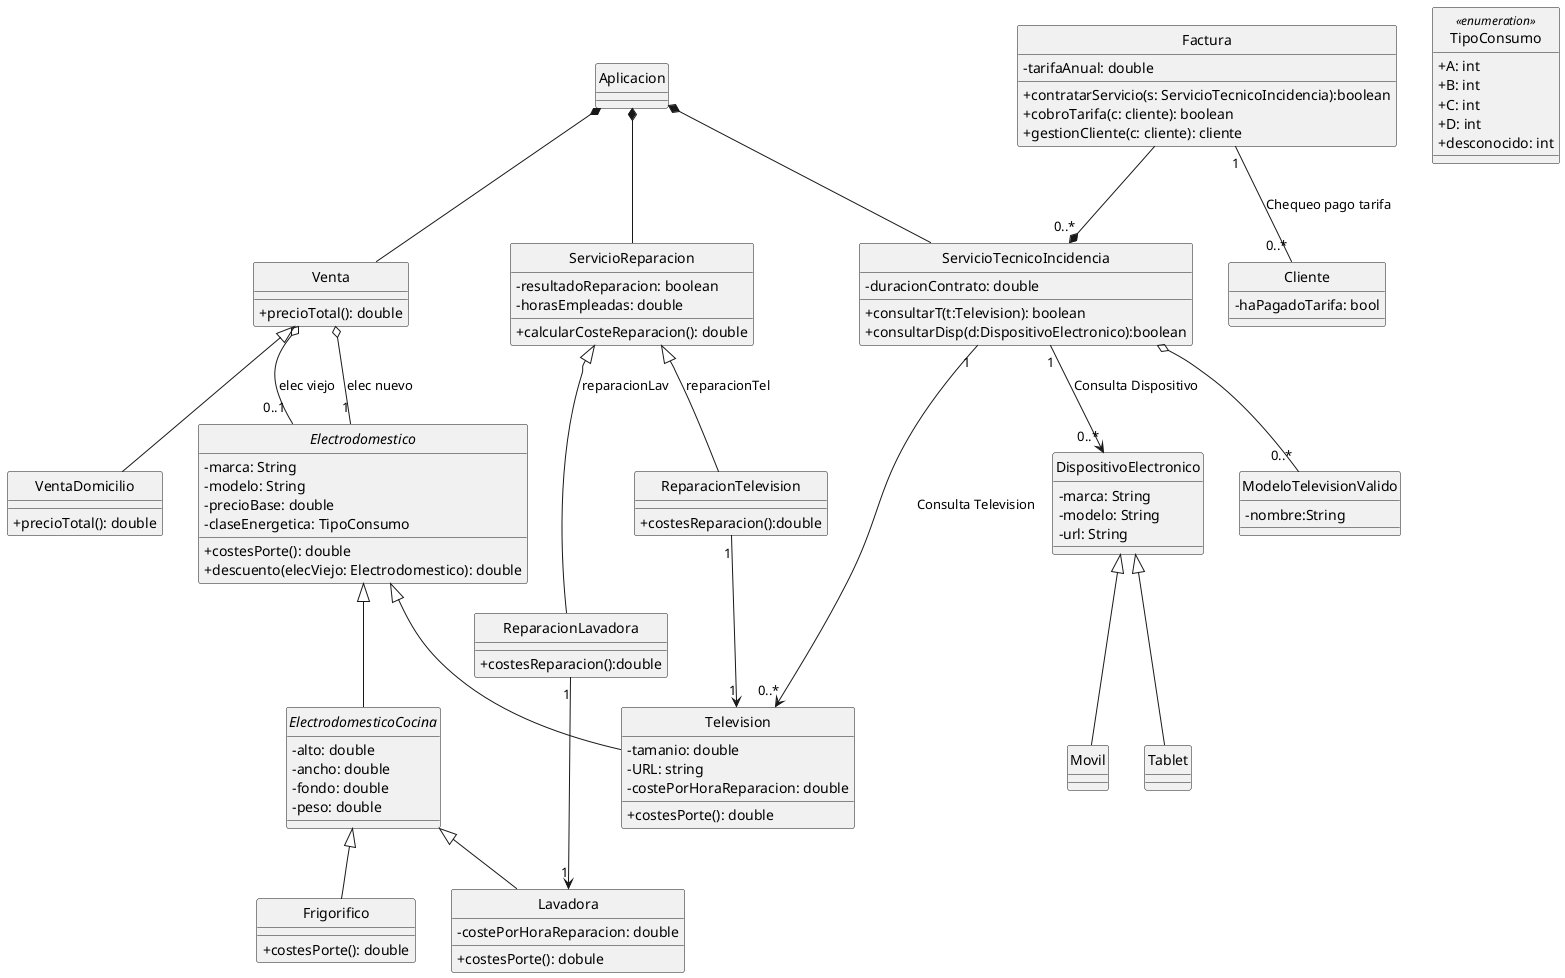 @startuml ejercicio4

skinparam classAttributeIconSize 0
hide circle

class Aplicacion{

}

abstract class Electrodomestico{
    -marca: String
    -modelo: String
    -precioBase: double
    -claseEnergetica: TipoConsumo
    +costesPorte(): double
    +descuento(elecViejo: Electrodomestico): double
}

abstract class ElectrodomesticoCocina{
    -alto: double
    -ancho: double
    -fondo: double
    -peso: double
}

class Lavadora{
    +costesPorte(): dobule
}

class Frigorifico{
    +costesPorte(): double
}

class Television{
    -tamanio: double
    -URL: string
    -costePorHoraReparacion: double
    +costesPorte(): double
}

class Venta{
    +precioTotal(): double
}

class VentaDomicilio{
    +precioTotal(): double
}

enum TipoConsumo <<enumeration>> {
    +A: int
    +B: int
    +C: int
    +D: int
    +desconocido: int
}

Electrodomestico <|-- ElectrodomesticoCocina
Electrodomestico <|-- Television
ElectrodomesticoCocina <|-- Lavadora
ElectrodomesticoCocina <|-- Frigorifico
Venta <|-- VentaDomicilio
Venta o-- "1" Electrodomestico: elec nuevo
Venta o-- "0..1" Electrodomestico: elec viejo


class ServicioTecnicoIncidencia{
    -duracionContrato: double
    +consultarT(t:Television): boolean
    +consultarDisp(d:DispositivoElectronico):boolean
}

class ModeloTelevisionValido {
    -nombre:String
}

class DispositivoElectronico{
    -marca: String
    -modelo: String
    -url: String
}
class Tablet{

}
class Movil{

}
class Cliente{
    -haPagadoTarifa: bool
}

Aplicacion *-- ServicioTecnicoIncidencia
Aplicacion *-- Venta
Aplicacion *-- ServicioReparacion
ServicioTecnicoIncidencia o-- "0..*" ModeloTelevisionValido
ServicioTecnicoIncidencia "1" --> "0..*" Television: Consulta Television
ServicioTecnicoIncidencia "1" --> "0..*" DispositivoElectronico: Consulta Dispositivo
DispositivoElectronico <|-- Tablet
DispositivoElectronico <|-- Movil
Factura "1" -- "0..*" Cliente: Chequeo pago tarifa

class ServicioReparacion{
    -resultadoReparacion: boolean
    -horasEmpleadas: double
    +calcularCosteReparacion(): double
}

class ReparacionTelevision {
    +costesReparacion():double
}

class ReparacionLavadora {
    +costesReparacion():double
}
class Lavadora{
    -costePorHoraReparacion: double
}
class Factura{
    -tarifaAnual: double
    +contratarServicio(s: ServicioTecnicoIncidencia):boolean
    +cobroTarifa(c: cliente): boolean
    +gestionCliente(c: cliente): cliente
}

ReparacionTelevision "1" --> "1" Television
ReparacionLavadora "1" --> "1" Lavadora
ServicioReparacion <|-- ReparacionLavadora: reparacionLav
ServicioReparacion <|-- ReparacionTelevision: reparacionTel
Factura --* "0..*" ServicioTecnicoIncidencia

@enduml